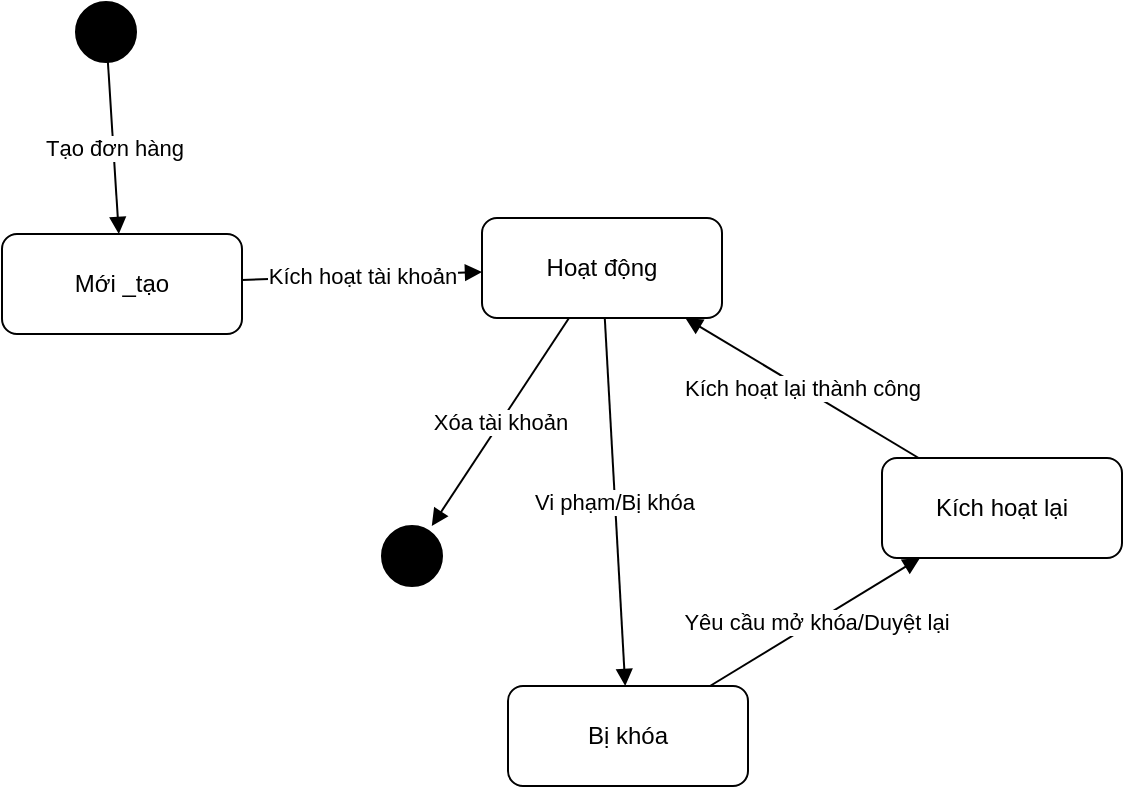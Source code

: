 <mxfile version="28.2.8">
  <diagram name="Page-1" id="A7kvH-M45zC7Q89Ua6Eg">
    <mxGraphModel dx="1042" dy="574" grid="0" gridSize="10" guides="1" tooltips="1" connect="1" arrows="1" fold="1" page="1" pageScale="1" pageWidth="850" pageHeight="1100" math="0" shadow="0">
      <root>
        <mxCell id="0" />
        <mxCell id="1" parent="0" />
        <mxCell id="9pJ2wpuDpyAGOIZirBzx-27" value="" style="shape=ellipse;fillColor=#000000;strokeColor=#000000;" vertex="1" parent="1">
          <mxGeometry x="202" y="145" width="30" height="30" as="geometry" />
        </mxCell>
        <mxCell id="9pJ2wpuDpyAGOIZirBzx-28" value="Mới _tạo" style="rounded=1;whiteSpace=wrap;html=1;" vertex="1" parent="1">
          <mxGeometry x="165" y="261" width="120" height="50" as="geometry" />
        </mxCell>
        <mxCell id="9pJ2wpuDpyAGOIZirBzx-29" value="Hoạt động" style="rounded=1;whiteSpace=wrap;html=1;" vertex="1" parent="1">
          <mxGeometry x="405" y="253" width="120" height="50" as="geometry" />
        </mxCell>
        <mxCell id="9pJ2wpuDpyAGOIZirBzx-30" value="Bị khóa" style="rounded=1;whiteSpace=wrap;html=1;" vertex="1" parent="1">
          <mxGeometry x="418" y="487" width="120" height="50" as="geometry" />
        </mxCell>
        <mxCell id="9pJ2wpuDpyAGOIZirBzx-31" value="Kích hoạt lại" style="rounded=1;whiteSpace=wrap;html=1;" vertex="1" parent="1">
          <mxGeometry x="605" y="373" width="120" height="50" as="geometry" />
        </mxCell>
        <mxCell id="9pJ2wpuDpyAGOIZirBzx-32" value="" style="shape=doubleEllipse;fillColor=#000000;strokeColor=#000000;" vertex="1" parent="1">
          <mxGeometry x="355" y="407" width="30" height="30" as="geometry" />
        </mxCell>
        <mxCell id="9pJ2wpuDpyAGOIZirBzx-33" value="Tạo đơn hàng" style="endArrow=block;endFill=1;html=1;" edge="1" parent="1" source="9pJ2wpuDpyAGOIZirBzx-27" target="9pJ2wpuDpyAGOIZirBzx-28">
          <mxGeometry relative="1" as="geometry" />
        </mxCell>
        <mxCell id="9pJ2wpuDpyAGOIZirBzx-34" value="Kích hoạt tài khoản" style="endArrow=block;endFill=1;html=1;" edge="1" parent="1" source="9pJ2wpuDpyAGOIZirBzx-28" target="9pJ2wpuDpyAGOIZirBzx-29">
          <mxGeometry relative="1" as="geometry" />
        </mxCell>
        <mxCell id="9pJ2wpuDpyAGOIZirBzx-35" value="Vi phạm/Bị khóa" style="endArrow=block;endFill=1;html=1;" edge="1" parent="1" source="9pJ2wpuDpyAGOIZirBzx-29" target="9pJ2wpuDpyAGOIZirBzx-30">
          <mxGeometry relative="1" as="geometry" />
        </mxCell>
        <mxCell id="9pJ2wpuDpyAGOIZirBzx-36" value="Yêu cầu mở khóa/Duyệt lại" style="endArrow=block;endFill=1;html=1;" edge="1" parent="1" source="9pJ2wpuDpyAGOIZirBzx-30" target="9pJ2wpuDpyAGOIZirBzx-31">
          <mxGeometry relative="1" as="geometry" />
        </mxCell>
        <mxCell id="9pJ2wpuDpyAGOIZirBzx-37" value="Kích hoạt lại thành công" style="endArrow=block;endFill=1;html=1;" edge="1" parent="1" source="9pJ2wpuDpyAGOIZirBzx-31" target="9pJ2wpuDpyAGOIZirBzx-29">
          <mxGeometry relative="1" as="geometry" />
        </mxCell>
        <mxCell id="9pJ2wpuDpyAGOIZirBzx-38" value="Xóa tài khoản" style="endArrow=block;endFill=1;html=1;" edge="1" parent="1" source="9pJ2wpuDpyAGOIZirBzx-29" target="9pJ2wpuDpyAGOIZirBzx-32">
          <mxGeometry relative="1" as="geometry" />
        </mxCell>
      </root>
    </mxGraphModel>
  </diagram>
</mxfile>
